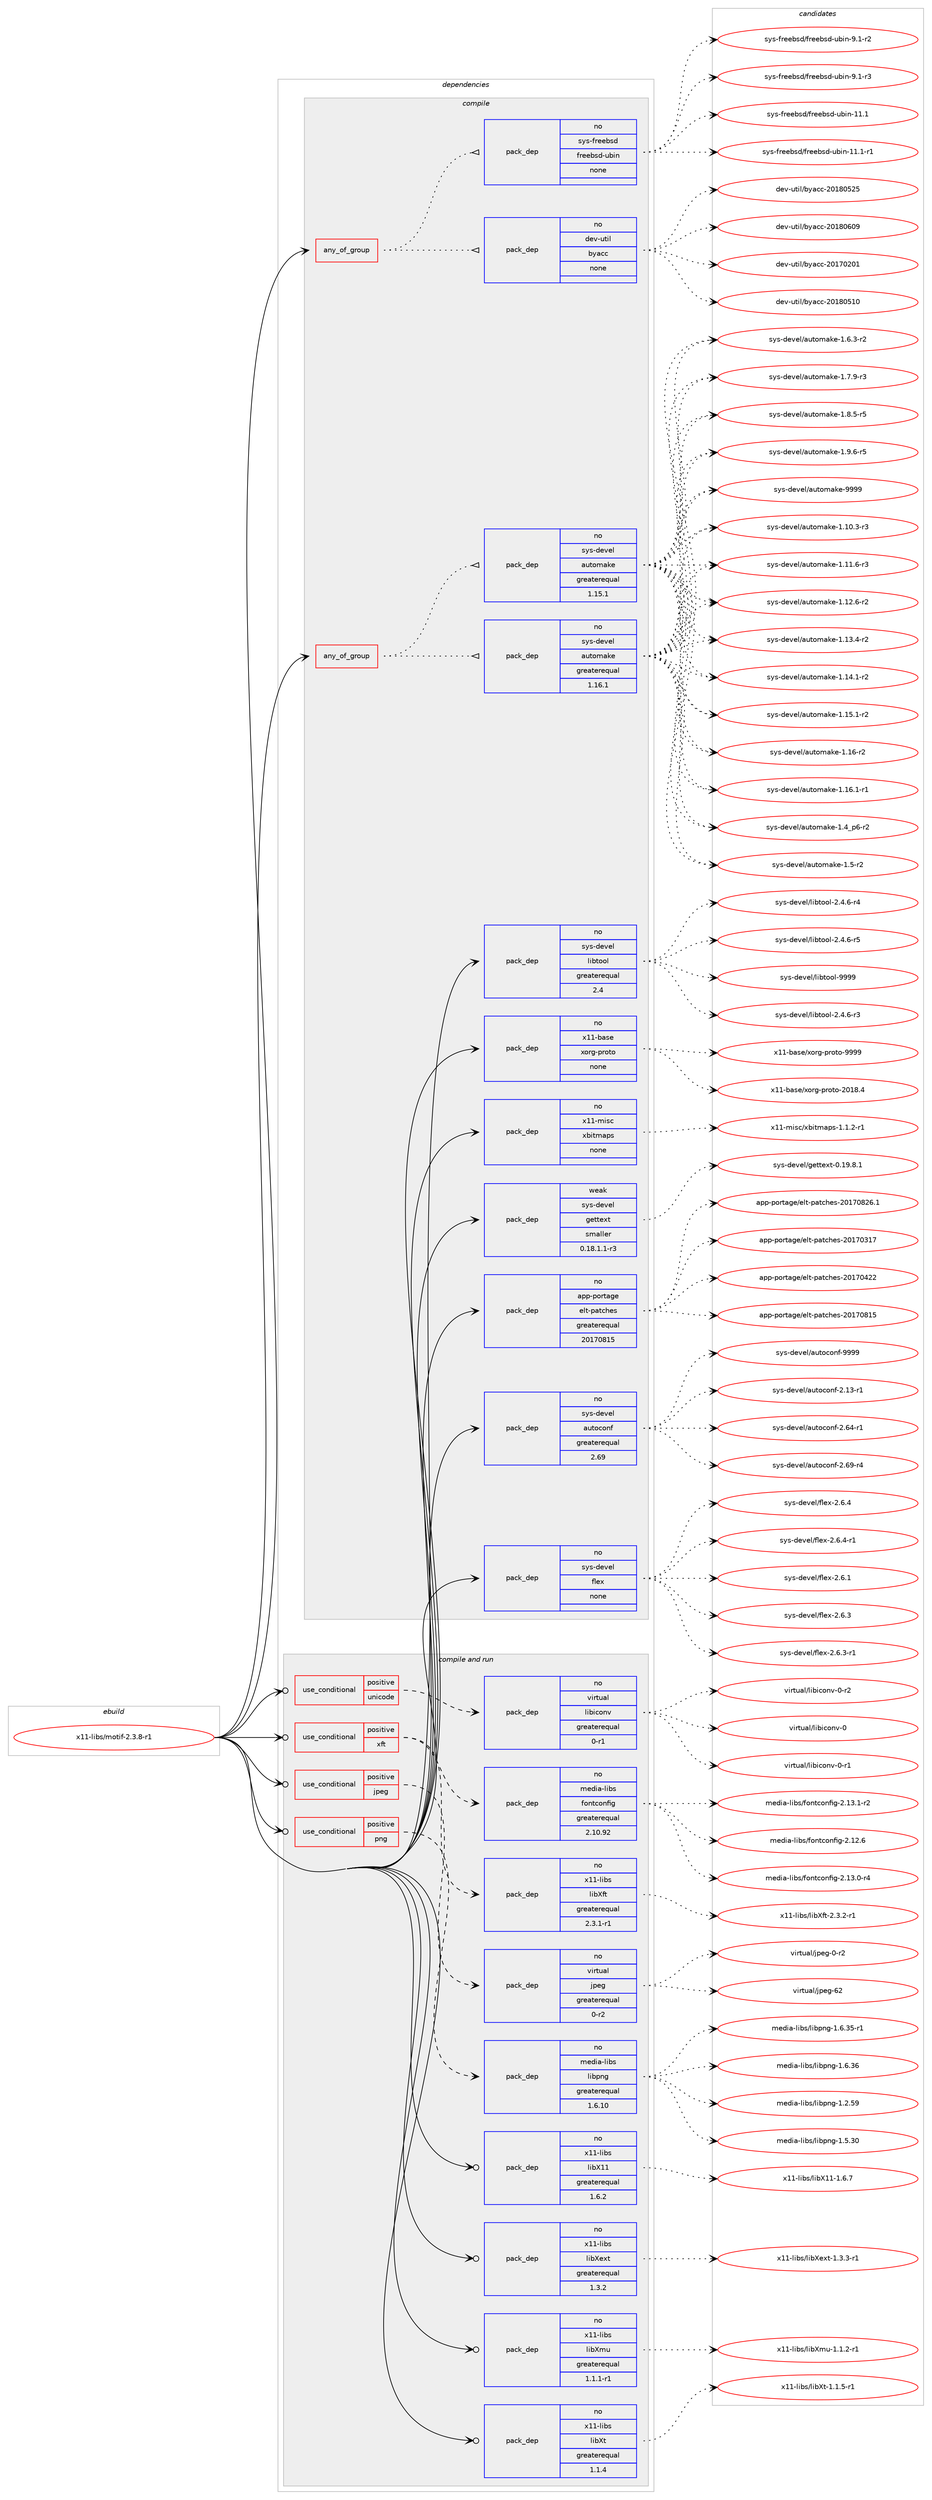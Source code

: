 digraph prolog {

# *************
# Graph options
# *************

newrank=true;
concentrate=true;
compound=true;
graph [rankdir=LR,fontname=Helvetica,fontsize=10,ranksep=1.5];#, ranksep=2.5, nodesep=0.2];
edge  [arrowhead=vee];
node  [fontname=Helvetica,fontsize=10];

# **********
# The ebuild
# **********

subgraph cluster_leftcol {
color=gray;
rank=same;
label=<<i>ebuild</i>>;
id [label="x11-libs/motif-2.3.8-r1", color=red, width=4, href="../x11-libs/motif-2.3.8-r1.svg"];
}

# ****************
# The dependencies
# ****************

subgraph cluster_midcol {
color=gray;
label=<<i>dependencies</i>>;
subgraph cluster_compile {
fillcolor="#eeeeee";
style=filled;
label=<<i>compile</i>>;
subgraph any28606 {
dependency1760944 [label=<<TABLE BORDER="0" CELLBORDER="1" CELLSPACING="0" CELLPADDING="4"><TR><TD CELLPADDING="10">any_of_group</TD></TR></TABLE>>, shape=none, color=red];subgraph pack1265112 {
dependency1760945 [label=<<TABLE BORDER="0" CELLBORDER="1" CELLSPACING="0" CELLPADDING="4" WIDTH="220"><TR><TD ROWSPAN="6" CELLPADDING="30">pack_dep</TD></TR><TR><TD WIDTH="110">no</TD></TR><TR><TD>dev-util</TD></TR><TR><TD>byacc</TD></TR><TR><TD>none</TD></TR><TR><TD></TD></TR></TABLE>>, shape=none, color=blue];
}
dependency1760944:e -> dependency1760945:w [weight=20,style="dotted",arrowhead="oinv"];
subgraph pack1265113 {
dependency1760946 [label=<<TABLE BORDER="0" CELLBORDER="1" CELLSPACING="0" CELLPADDING="4" WIDTH="220"><TR><TD ROWSPAN="6" CELLPADDING="30">pack_dep</TD></TR><TR><TD WIDTH="110">no</TD></TR><TR><TD>sys-freebsd</TD></TR><TR><TD>freebsd-ubin</TD></TR><TR><TD>none</TD></TR><TR><TD></TD></TR></TABLE>>, shape=none, color=blue];
}
dependency1760944:e -> dependency1760946:w [weight=20,style="dotted",arrowhead="oinv"];
}
id:e -> dependency1760944:w [weight=20,style="solid",arrowhead="vee"];
subgraph any28607 {
dependency1760947 [label=<<TABLE BORDER="0" CELLBORDER="1" CELLSPACING="0" CELLPADDING="4"><TR><TD CELLPADDING="10">any_of_group</TD></TR></TABLE>>, shape=none, color=red];subgraph pack1265114 {
dependency1760948 [label=<<TABLE BORDER="0" CELLBORDER="1" CELLSPACING="0" CELLPADDING="4" WIDTH="220"><TR><TD ROWSPAN="6" CELLPADDING="30">pack_dep</TD></TR><TR><TD WIDTH="110">no</TD></TR><TR><TD>sys-devel</TD></TR><TR><TD>automake</TD></TR><TR><TD>greaterequal</TD></TR><TR><TD>1.16.1</TD></TR></TABLE>>, shape=none, color=blue];
}
dependency1760947:e -> dependency1760948:w [weight=20,style="dotted",arrowhead="oinv"];
subgraph pack1265115 {
dependency1760949 [label=<<TABLE BORDER="0" CELLBORDER="1" CELLSPACING="0" CELLPADDING="4" WIDTH="220"><TR><TD ROWSPAN="6" CELLPADDING="30">pack_dep</TD></TR><TR><TD WIDTH="110">no</TD></TR><TR><TD>sys-devel</TD></TR><TR><TD>automake</TD></TR><TR><TD>greaterequal</TD></TR><TR><TD>1.15.1</TD></TR></TABLE>>, shape=none, color=blue];
}
dependency1760947:e -> dependency1760949:w [weight=20,style="dotted",arrowhead="oinv"];
}
id:e -> dependency1760947:w [weight=20,style="solid",arrowhead="vee"];
subgraph pack1265116 {
dependency1760950 [label=<<TABLE BORDER="0" CELLBORDER="1" CELLSPACING="0" CELLPADDING="4" WIDTH="220"><TR><TD ROWSPAN="6" CELLPADDING="30">pack_dep</TD></TR><TR><TD WIDTH="110">no</TD></TR><TR><TD>app-portage</TD></TR><TR><TD>elt-patches</TD></TR><TR><TD>greaterequal</TD></TR><TR><TD>20170815</TD></TR></TABLE>>, shape=none, color=blue];
}
id:e -> dependency1760950:w [weight=20,style="solid",arrowhead="vee"];
subgraph pack1265117 {
dependency1760951 [label=<<TABLE BORDER="0" CELLBORDER="1" CELLSPACING="0" CELLPADDING="4" WIDTH="220"><TR><TD ROWSPAN="6" CELLPADDING="30">pack_dep</TD></TR><TR><TD WIDTH="110">no</TD></TR><TR><TD>sys-devel</TD></TR><TR><TD>autoconf</TD></TR><TR><TD>greaterequal</TD></TR><TR><TD>2.69</TD></TR></TABLE>>, shape=none, color=blue];
}
id:e -> dependency1760951:w [weight=20,style="solid",arrowhead="vee"];
subgraph pack1265118 {
dependency1760952 [label=<<TABLE BORDER="0" CELLBORDER="1" CELLSPACING="0" CELLPADDING="4" WIDTH="220"><TR><TD ROWSPAN="6" CELLPADDING="30">pack_dep</TD></TR><TR><TD WIDTH="110">no</TD></TR><TR><TD>sys-devel</TD></TR><TR><TD>flex</TD></TR><TR><TD>none</TD></TR><TR><TD></TD></TR></TABLE>>, shape=none, color=blue];
}
id:e -> dependency1760952:w [weight=20,style="solid",arrowhead="vee"];
subgraph pack1265119 {
dependency1760953 [label=<<TABLE BORDER="0" CELLBORDER="1" CELLSPACING="0" CELLPADDING="4" WIDTH="220"><TR><TD ROWSPAN="6" CELLPADDING="30">pack_dep</TD></TR><TR><TD WIDTH="110">no</TD></TR><TR><TD>sys-devel</TD></TR><TR><TD>libtool</TD></TR><TR><TD>greaterequal</TD></TR><TR><TD>2.4</TD></TR></TABLE>>, shape=none, color=blue];
}
id:e -> dependency1760953:w [weight=20,style="solid",arrowhead="vee"];
subgraph pack1265120 {
dependency1760954 [label=<<TABLE BORDER="0" CELLBORDER="1" CELLSPACING="0" CELLPADDING="4" WIDTH="220"><TR><TD ROWSPAN="6" CELLPADDING="30">pack_dep</TD></TR><TR><TD WIDTH="110">no</TD></TR><TR><TD>x11-base</TD></TR><TR><TD>xorg-proto</TD></TR><TR><TD>none</TD></TR><TR><TD></TD></TR></TABLE>>, shape=none, color=blue];
}
id:e -> dependency1760954:w [weight=20,style="solid",arrowhead="vee"];
subgraph pack1265121 {
dependency1760955 [label=<<TABLE BORDER="0" CELLBORDER="1" CELLSPACING="0" CELLPADDING="4" WIDTH="220"><TR><TD ROWSPAN="6" CELLPADDING="30">pack_dep</TD></TR><TR><TD WIDTH="110">no</TD></TR><TR><TD>x11-misc</TD></TR><TR><TD>xbitmaps</TD></TR><TR><TD>none</TD></TR><TR><TD></TD></TR></TABLE>>, shape=none, color=blue];
}
id:e -> dependency1760955:w [weight=20,style="solid",arrowhead="vee"];
subgraph pack1265122 {
dependency1760956 [label=<<TABLE BORDER="0" CELLBORDER="1" CELLSPACING="0" CELLPADDING="4" WIDTH="220"><TR><TD ROWSPAN="6" CELLPADDING="30">pack_dep</TD></TR><TR><TD WIDTH="110">weak</TD></TR><TR><TD>sys-devel</TD></TR><TR><TD>gettext</TD></TR><TR><TD>smaller</TD></TR><TR><TD>0.18.1.1-r3</TD></TR></TABLE>>, shape=none, color=blue];
}
id:e -> dependency1760956:w [weight=20,style="solid",arrowhead="vee"];
}
subgraph cluster_compileandrun {
fillcolor="#eeeeee";
style=filled;
label=<<i>compile and run</i>>;
subgraph cond466218 {
dependency1760957 [label=<<TABLE BORDER="0" CELLBORDER="1" CELLSPACING="0" CELLPADDING="4"><TR><TD ROWSPAN="3" CELLPADDING="10">use_conditional</TD></TR><TR><TD>positive</TD></TR><TR><TD>jpeg</TD></TR></TABLE>>, shape=none, color=red];
subgraph pack1265123 {
dependency1760958 [label=<<TABLE BORDER="0" CELLBORDER="1" CELLSPACING="0" CELLPADDING="4" WIDTH="220"><TR><TD ROWSPAN="6" CELLPADDING="30">pack_dep</TD></TR><TR><TD WIDTH="110">no</TD></TR><TR><TD>virtual</TD></TR><TR><TD>jpeg</TD></TR><TR><TD>greaterequal</TD></TR><TR><TD>0-r2</TD></TR></TABLE>>, shape=none, color=blue];
}
dependency1760957:e -> dependency1760958:w [weight=20,style="dashed",arrowhead="vee"];
}
id:e -> dependency1760957:w [weight=20,style="solid",arrowhead="odotvee"];
subgraph cond466219 {
dependency1760959 [label=<<TABLE BORDER="0" CELLBORDER="1" CELLSPACING="0" CELLPADDING="4"><TR><TD ROWSPAN="3" CELLPADDING="10">use_conditional</TD></TR><TR><TD>positive</TD></TR><TR><TD>png</TD></TR></TABLE>>, shape=none, color=red];
subgraph pack1265124 {
dependency1760960 [label=<<TABLE BORDER="0" CELLBORDER="1" CELLSPACING="0" CELLPADDING="4" WIDTH="220"><TR><TD ROWSPAN="6" CELLPADDING="30">pack_dep</TD></TR><TR><TD WIDTH="110">no</TD></TR><TR><TD>media-libs</TD></TR><TR><TD>libpng</TD></TR><TR><TD>greaterequal</TD></TR><TR><TD>1.6.10</TD></TR></TABLE>>, shape=none, color=blue];
}
dependency1760959:e -> dependency1760960:w [weight=20,style="dashed",arrowhead="vee"];
}
id:e -> dependency1760959:w [weight=20,style="solid",arrowhead="odotvee"];
subgraph cond466220 {
dependency1760961 [label=<<TABLE BORDER="0" CELLBORDER="1" CELLSPACING="0" CELLPADDING="4"><TR><TD ROWSPAN="3" CELLPADDING="10">use_conditional</TD></TR><TR><TD>positive</TD></TR><TR><TD>unicode</TD></TR></TABLE>>, shape=none, color=red];
subgraph pack1265125 {
dependency1760962 [label=<<TABLE BORDER="0" CELLBORDER="1" CELLSPACING="0" CELLPADDING="4" WIDTH="220"><TR><TD ROWSPAN="6" CELLPADDING="30">pack_dep</TD></TR><TR><TD WIDTH="110">no</TD></TR><TR><TD>virtual</TD></TR><TR><TD>libiconv</TD></TR><TR><TD>greaterequal</TD></TR><TR><TD>0-r1</TD></TR></TABLE>>, shape=none, color=blue];
}
dependency1760961:e -> dependency1760962:w [weight=20,style="dashed",arrowhead="vee"];
}
id:e -> dependency1760961:w [weight=20,style="solid",arrowhead="odotvee"];
subgraph cond466221 {
dependency1760963 [label=<<TABLE BORDER="0" CELLBORDER="1" CELLSPACING="0" CELLPADDING="4"><TR><TD ROWSPAN="3" CELLPADDING="10">use_conditional</TD></TR><TR><TD>positive</TD></TR><TR><TD>xft</TD></TR></TABLE>>, shape=none, color=red];
subgraph pack1265126 {
dependency1760964 [label=<<TABLE BORDER="0" CELLBORDER="1" CELLSPACING="0" CELLPADDING="4" WIDTH="220"><TR><TD ROWSPAN="6" CELLPADDING="30">pack_dep</TD></TR><TR><TD WIDTH="110">no</TD></TR><TR><TD>media-libs</TD></TR><TR><TD>fontconfig</TD></TR><TR><TD>greaterequal</TD></TR><TR><TD>2.10.92</TD></TR></TABLE>>, shape=none, color=blue];
}
dependency1760963:e -> dependency1760964:w [weight=20,style="dashed",arrowhead="vee"];
subgraph pack1265127 {
dependency1760965 [label=<<TABLE BORDER="0" CELLBORDER="1" CELLSPACING="0" CELLPADDING="4" WIDTH="220"><TR><TD ROWSPAN="6" CELLPADDING="30">pack_dep</TD></TR><TR><TD WIDTH="110">no</TD></TR><TR><TD>x11-libs</TD></TR><TR><TD>libXft</TD></TR><TR><TD>greaterequal</TD></TR><TR><TD>2.3.1-r1</TD></TR></TABLE>>, shape=none, color=blue];
}
dependency1760963:e -> dependency1760965:w [weight=20,style="dashed",arrowhead="vee"];
}
id:e -> dependency1760963:w [weight=20,style="solid",arrowhead="odotvee"];
subgraph pack1265128 {
dependency1760966 [label=<<TABLE BORDER="0" CELLBORDER="1" CELLSPACING="0" CELLPADDING="4" WIDTH="220"><TR><TD ROWSPAN="6" CELLPADDING="30">pack_dep</TD></TR><TR><TD WIDTH="110">no</TD></TR><TR><TD>x11-libs</TD></TR><TR><TD>libX11</TD></TR><TR><TD>greaterequal</TD></TR><TR><TD>1.6.2</TD></TR></TABLE>>, shape=none, color=blue];
}
id:e -> dependency1760966:w [weight=20,style="solid",arrowhead="odotvee"];
subgraph pack1265129 {
dependency1760967 [label=<<TABLE BORDER="0" CELLBORDER="1" CELLSPACING="0" CELLPADDING="4" WIDTH="220"><TR><TD ROWSPAN="6" CELLPADDING="30">pack_dep</TD></TR><TR><TD WIDTH="110">no</TD></TR><TR><TD>x11-libs</TD></TR><TR><TD>libXext</TD></TR><TR><TD>greaterequal</TD></TR><TR><TD>1.3.2</TD></TR></TABLE>>, shape=none, color=blue];
}
id:e -> dependency1760967:w [weight=20,style="solid",arrowhead="odotvee"];
subgraph pack1265130 {
dependency1760968 [label=<<TABLE BORDER="0" CELLBORDER="1" CELLSPACING="0" CELLPADDING="4" WIDTH="220"><TR><TD ROWSPAN="6" CELLPADDING="30">pack_dep</TD></TR><TR><TD WIDTH="110">no</TD></TR><TR><TD>x11-libs</TD></TR><TR><TD>libXmu</TD></TR><TR><TD>greaterequal</TD></TR><TR><TD>1.1.1-r1</TD></TR></TABLE>>, shape=none, color=blue];
}
id:e -> dependency1760968:w [weight=20,style="solid",arrowhead="odotvee"];
subgraph pack1265131 {
dependency1760969 [label=<<TABLE BORDER="0" CELLBORDER="1" CELLSPACING="0" CELLPADDING="4" WIDTH="220"><TR><TD ROWSPAN="6" CELLPADDING="30">pack_dep</TD></TR><TR><TD WIDTH="110">no</TD></TR><TR><TD>x11-libs</TD></TR><TR><TD>libXt</TD></TR><TR><TD>greaterequal</TD></TR><TR><TD>1.1.4</TD></TR></TABLE>>, shape=none, color=blue];
}
id:e -> dependency1760969:w [weight=20,style="solid",arrowhead="odotvee"];
}
subgraph cluster_run {
fillcolor="#eeeeee";
style=filled;
label=<<i>run</i>>;
}
}

# **************
# The candidates
# **************

subgraph cluster_choices {
rank=same;
color=gray;
label=<<i>candidates</i>>;

subgraph choice1265112 {
color=black;
nodesep=1;
choice100101118451171161051084798121979999455048495548504849 [label="dev-util/byacc-20170201", color=red, width=4,href="../dev-util/byacc-20170201.svg"];
choice100101118451171161051084798121979999455048495648534948 [label="dev-util/byacc-20180510", color=red, width=4,href="../dev-util/byacc-20180510.svg"];
choice100101118451171161051084798121979999455048495648535053 [label="dev-util/byacc-20180525", color=red, width=4,href="../dev-util/byacc-20180525.svg"];
choice100101118451171161051084798121979999455048495648544857 [label="dev-util/byacc-20180609", color=red, width=4,href="../dev-util/byacc-20180609.svg"];
dependency1760945:e -> choice100101118451171161051084798121979999455048495548504849:w [style=dotted,weight="100"];
dependency1760945:e -> choice100101118451171161051084798121979999455048495648534948:w [style=dotted,weight="100"];
dependency1760945:e -> choice100101118451171161051084798121979999455048495648535053:w [style=dotted,weight="100"];
dependency1760945:e -> choice100101118451171161051084798121979999455048495648544857:w [style=dotted,weight="100"];
}
subgraph choice1265113 {
color=black;
nodesep=1;
choice1151211154510211410110198115100471021141011019811510045117981051104549494649 [label="sys-freebsd/freebsd-ubin-11.1", color=red, width=4,href="../sys-freebsd/freebsd-ubin-11.1.svg"];
choice11512111545102114101101981151004710211410110198115100451179810511045494946494511449 [label="sys-freebsd/freebsd-ubin-11.1-r1", color=red, width=4,href="../sys-freebsd/freebsd-ubin-11.1-r1.svg"];
choice115121115451021141011019811510047102114101101981151004511798105110455746494511450 [label="sys-freebsd/freebsd-ubin-9.1-r2", color=red, width=4,href="../sys-freebsd/freebsd-ubin-9.1-r2.svg"];
choice115121115451021141011019811510047102114101101981151004511798105110455746494511451 [label="sys-freebsd/freebsd-ubin-9.1-r3", color=red, width=4,href="../sys-freebsd/freebsd-ubin-9.1-r3.svg"];
dependency1760946:e -> choice1151211154510211410110198115100471021141011019811510045117981051104549494649:w [style=dotted,weight="100"];
dependency1760946:e -> choice11512111545102114101101981151004710211410110198115100451179810511045494946494511449:w [style=dotted,weight="100"];
dependency1760946:e -> choice115121115451021141011019811510047102114101101981151004511798105110455746494511450:w [style=dotted,weight="100"];
dependency1760946:e -> choice115121115451021141011019811510047102114101101981151004511798105110455746494511451:w [style=dotted,weight="100"];
}
subgraph choice1265114 {
color=black;
nodesep=1;
choice11512111545100101118101108479711711611110997107101454946494846514511451 [label="sys-devel/automake-1.10.3-r3", color=red, width=4,href="../sys-devel/automake-1.10.3-r3.svg"];
choice11512111545100101118101108479711711611110997107101454946494946544511451 [label="sys-devel/automake-1.11.6-r3", color=red, width=4,href="../sys-devel/automake-1.11.6-r3.svg"];
choice11512111545100101118101108479711711611110997107101454946495046544511450 [label="sys-devel/automake-1.12.6-r2", color=red, width=4,href="../sys-devel/automake-1.12.6-r2.svg"];
choice11512111545100101118101108479711711611110997107101454946495146524511450 [label="sys-devel/automake-1.13.4-r2", color=red, width=4,href="../sys-devel/automake-1.13.4-r2.svg"];
choice11512111545100101118101108479711711611110997107101454946495246494511450 [label="sys-devel/automake-1.14.1-r2", color=red, width=4,href="../sys-devel/automake-1.14.1-r2.svg"];
choice11512111545100101118101108479711711611110997107101454946495346494511450 [label="sys-devel/automake-1.15.1-r2", color=red, width=4,href="../sys-devel/automake-1.15.1-r2.svg"];
choice1151211154510010111810110847971171161111099710710145494649544511450 [label="sys-devel/automake-1.16-r2", color=red, width=4,href="../sys-devel/automake-1.16-r2.svg"];
choice11512111545100101118101108479711711611110997107101454946495446494511449 [label="sys-devel/automake-1.16.1-r1", color=red, width=4,href="../sys-devel/automake-1.16.1-r1.svg"];
choice115121115451001011181011084797117116111109971071014549465295112544511450 [label="sys-devel/automake-1.4_p6-r2", color=red, width=4,href="../sys-devel/automake-1.4_p6-r2.svg"];
choice11512111545100101118101108479711711611110997107101454946534511450 [label="sys-devel/automake-1.5-r2", color=red, width=4,href="../sys-devel/automake-1.5-r2.svg"];
choice115121115451001011181011084797117116111109971071014549465446514511450 [label="sys-devel/automake-1.6.3-r2", color=red, width=4,href="../sys-devel/automake-1.6.3-r2.svg"];
choice115121115451001011181011084797117116111109971071014549465546574511451 [label="sys-devel/automake-1.7.9-r3", color=red, width=4,href="../sys-devel/automake-1.7.9-r3.svg"];
choice115121115451001011181011084797117116111109971071014549465646534511453 [label="sys-devel/automake-1.8.5-r5", color=red, width=4,href="../sys-devel/automake-1.8.5-r5.svg"];
choice115121115451001011181011084797117116111109971071014549465746544511453 [label="sys-devel/automake-1.9.6-r5", color=red, width=4,href="../sys-devel/automake-1.9.6-r5.svg"];
choice115121115451001011181011084797117116111109971071014557575757 [label="sys-devel/automake-9999", color=red, width=4,href="../sys-devel/automake-9999.svg"];
dependency1760948:e -> choice11512111545100101118101108479711711611110997107101454946494846514511451:w [style=dotted,weight="100"];
dependency1760948:e -> choice11512111545100101118101108479711711611110997107101454946494946544511451:w [style=dotted,weight="100"];
dependency1760948:e -> choice11512111545100101118101108479711711611110997107101454946495046544511450:w [style=dotted,weight="100"];
dependency1760948:e -> choice11512111545100101118101108479711711611110997107101454946495146524511450:w [style=dotted,weight="100"];
dependency1760948:e -> choice11512111545100101118101108479711711611110997107101454946495246494511450:w [style=dotted,weight="100"];
dependency1760948:e -> choice11512111545100101118101108479711711611110997107101454946495346494511450:w [style=dotted,weight="100"];
dependency1760948:e -> choice1151211154510010111810110847971171161111099710710145494649544511450:w [style=dotted,weight="100"];
dependency1760948:e -> choice11512111545100101118101108479711711611110997107101454946495446494511449:w [style=dotted,weight="100"];
dependency1760948:e -> choice115121115451001011181011084797117116111109971071014549465295112544511450:w [style=dotted,weight="100"];
dependency1760948:e -> choice11512111545100101118101108479711711611110997107101454946534511450:w [style=dotted,weight="100"];
dependency1760948:e -> choice115121115451001011181011084797117116111109971071014549465446514511450:w [style=dotted,weight="100"];
dependency1760948:e -> choice115121115451001011181011084797117116111109971071014549465546574511451:w [style=dotted,weight="100"];
dependency1760948:e -> choice115121115451001011181011084797117116111109971071014549465646534511453:w [style=dotted,weight="100"];
dependency1760948:e -> choice115121115451001011181011084797117116111109971071014549465746544511453:w [style=dotted,weight="100"];
dependency1760948:e -> choice115121115451001011181011084797117116111109971071014557575757:w [style=dotted,weight="100"];
}
subgraph choice1265115 {
color=black;
nodesep=1;
choice11512111545100101118101108479711711611110997107101454946494846514511451 [label="sys-devel/automake-1.10.3-r3", color=red, width=4,href="../sys-devel/automake-1.10.3-r3.svg"];
choice11512111545100101118101108479711711611110997107101454946494946544511451 [label="sys-devel/automake-1.11.6-r3", color=red, width=4,href="../sys-devel/automake-1.11.6-r3.svg"];
choice11512111545100101118101108479711711611110997107101454946495046544511450 [label="sys-devel/automake-1.12.6-r2", color=red, width=4,href="../sys-devel/automake-1.12.6-r2.svg"];
choice11512111545100101118101108479711711611110997107101454946495146524511450 [label="sys-devel/automake-1.13.4-r2", color=red, width=4,href="../sys-devel/automake-1.13.4-r2.svg"];
choice11512111545100101118101108479711711611110997107101454946495246494511450 [label="sys-devel/automake-1.14.1-r2", color=red, width=4,href="../sys-devel/automake-1.14.1-r2.svg"];
choice11512111545100101118101108479711711611110997107101454946495346494511450 [label="sys-devel/automake-1.15.1-r2", color=red, width=4,href="../sys-devel/automake-1.15.1-r2.svg"];
choice1151211154510010111810110847971171161111099710710145494649544511450 [label="sys-devel/automake-1.16-r2", color=red, width=4,href="../sys-devel/automake-1.16-r2.svg"];
choice11512111545100101118101108479711711611110997107101454946495446494511449 [label="sys-devel/automake-1.16.1-r1", color=red, width=4,href="../sys-devel/automake-1.16.1-r1.svg"];
choice115121115451001011181011084797117116111109971071014549465295112544511450 [label="sys-devel/automake-1.4_p6-r2", color=red, width=4,href="../sys-devel/automake-1.4_p6-r2.svg"];
choice11512111545100101118101108479711711611110997107101454946534511450 [label="sys-devel/automake-1.5-r2", color=red, width=4,href="../sys-devel/automake-1.5-r2.svg"];
choice115121115451001011181011084797117116111109971071014549465446514511450 [label="sys-devel/automake-1.6.3-r2", color=red, width=4,href="../sys-devel/automake-1.6.3-r2.svg"];
choice115121115451001011181011084797117116111109971071014549465546574511451 [label="sys-devel/automake-1.7.9-r3", color=red, width=4,href="../sys-devel/automake-1.7.9-r3.svg"];
choice115121115451001011181011084797117116111109971071014549465646534511453 [label="sys-devel/automake-1.8.5-r5", color=red, width=4,href="../sys-devel/automake-1.8.5-r5.svg"];
choice115121115451001011181011084797117116111109971071014549465746544511453 [label="sys-devel/automake-1.9.6-r5", color=red, width=4,href="../sys-devel/automake-1.9.6-r5.svg"];
choice115121115451001011181011084797117116111109971071014557575757 [label="sys-devel/automake-9999", color=red, width=4,href="../sys-devel/automake-9999.svg"];
dependency1760949:e -> choice11512111545100101118101108479711711611110997107101454946494846514511451:w [style=dotted,weight="100"];
dependency1760949:e -> choice11512111545100101118101108479711711611110997107101454946494946544511451:w [style=dotted,weight="100"];
dependency1760949:e -> choice11512111545100101118101108479711711611110997107101454946495046544511450:w [style=dotted,weight="100"];
dependency1760949:e -> choice11512111545100101118101108479711711611110997107101454946495146524511450:w [style=dotted,weight="100"];
dependency1760949:e -> choice11512111545100101118101108479711711611110997107101454946495246494511450:w [style=dotted,weight="100"];
dependency1760949:e -> choice11512111545100101118101108479711711611110997107101454946495346494511450:w [style=dotted,weight="100"];
dependency1760949:e -> choice1151211154510010111810110847971171161111099710710145494649544511450:w [style=dotted,weight="100"];
dependency1760949:e -> choice11512111545100101118101108479711711611110997107101454946495446494511449:w [style=dotted,weight="100"];
dependency1760949:e -> choice115121115451001011181011084797117116111109971071014549465295112544511450:w [style=dotted,weight="100"];
dependency1760949:e -> choice11512111545100101118101108479711711611110997107101454946534511450:w [style=dotted,weight="100"];
dependency1760949:e -> choice115121115451001011181011084797117116111109971071014549465446514511450:w [style=dotted,weight="100"];
dependency1760949:e -> choice115121115451001011181011084797117116111109971071014549465546574511451:w [style=dotted,weight="100"];
dependency1760949:e -> choice115121115451001011181011084797117116111109971071014549465646534511453:w [style=dotted,weight="100"];
dependency1760949:e -> choice115121115451001011181011084797117116111109971071014549465746544511453:w [style=dotted,weight="100"];
dependency1760949:e -> choice115121115451001011181011084797117116111109971071014557575757:w [style=dotted,weight="100"];
}
subgraph choice1265116 {
color=black;
nodesep=1;
choice97112112451121111141169710310147101108116451129711699104101115455048495548514955 [label="app-portage/elt-patches-20170317", color=red, width=4,href="../app-portage/elt-patches-20170317.svg"];
choice97112112451121111141169710310147101108116451129711699104101115455048495548525050 [label="app-portage/elt-patches-20170422", color=red, width=4,href="../app-portage/elt-patches-20170422.svg"];
choice97112112451121111141169710310147101108116451129711699104101115455048495548564953 [label="app-portage/elt-patches-20170815", color=red, width=4,href="../app-portage/elt-patches-20170815.svg"];
choice971121124511211111411697103101471011081164511297116991041011154550484955485650544649 [label="app-portage/elt-patches-20170826.1", color=red, width=4,href="../app-portage/elt-patches-20170826.1.svg"];
dependency1760950:e -> choice97112112451121111141169710310147101108116451129711699104101115455048495548514955:w [style=dotted,weight="100"];
dependency1760950:e -> choice97112112451121111141169710310147101108116451129711699104101115455048495548525050:w [style=dotted,weight="100"];
dependency1760950:e -> choice97112112451121111141169710310147101108116451129711699104101115455048495548564953:w [style=dotted,weight="100"];
dependency1760950:e -> choice971121124511211111411697103101471011081164511297116991041011154550484955485650544649:w [style=dotted,weight="100"];
}
subgraph choice1265117 {
color=black;
nodesep=1;
choice1151211154510010111810110847971171161119911111010245504649514511449 [label="sys-devel/autoconf-2.13-r1", color=red, width=4,href="../sys-devel/autoconf-2.13-r1.svg"];
choice1151211154510010111810110847971171161119911111010245504654524511449 [label="sys-devel/autoconf-2.64-r1", color=red, width=4,href="../sys-devel/autoconf-2.64-r1.svg"];
choice1151211154510010111810110847971171161119911111010245504654574511452 [label="sys-devel/autoconf-2.69-r4", color=red, width=4,href="../sys-devel/autoconf-2.69-r4.svg"];
choice115121115451001011181011084797117116111991111101024557575757 [label="sys-devel/autoconf-9999", color=red, width=4,href="../sys-devel/autoconf-9999.svg"];
dependency1760951:e -> choice1151211154510010111810110847971171161119911111010245504649514511449:w [style=dotted,weight="100"];
dependency1760951:e -> choice1151211154510010111810110847971171161119911111010245504654524511449:w [style=dotted,weight="100"];
dependency1760951:e -> choice1151211154510010111810110847971171161119911111010245504654574511452:w [style=dotted,weight="100"];
dependency1760951:e -> choice115121115451001011181011084797117116111991111101024557575757:w [style=dotted,weight="100"];
}
subgraph choice1265118 {
color=black;
nodesep=1;
choice1151211154510010111810110847102108101120455046544649 [label="sys-devel/flex-2.6.1", color=red, width=4,href="../sys-devel/flex-2.6.1.svg"];
choice1151211154510010111810110847102108101120455046544651 [label="sys-devel/flex-2.6.3", color=red, width=4,href="../sys-devel/flex-2.6.3.svg"];
choice11512111545100101118101108471021081011204550465446514511449 [label="sys-devel/flex-2.6.3-r1", color=red, width=4,href="../sys-devel/flex-2.6.3-r1.svg"];
choice1151211154510010111810110847102108101120455046544652 [label="sys-devel/flex-2.6.4", color=red, width=4,href="../sys-devel/flex-2.6.4.svg"];
choice11512111545100101118101108471021081011204550465446524511449 [label="sys-devel/flex-2.6.4-r1", color=red, width=4,href="../sys-devel/flex-2.6.4-r1.svg"];
dependency1760952:e -> choice1151211154510010111810110847102108101120455046544649:w [style=dotted,weight="100"];
dependency1760952:e -> choice1151211154510010111810110847102108101120455046544651:w [style=dotted,weight="100"];
dependency1760952:e -> choice11512111545100101118101108471021081011204550465446514511449:w [style=dotted,weight="100"];
dependency1760952:e -> choice1151211154510010111810110847102108101120455046544652:w [style=dotted,weight="100"];
dependency1760952:e -> choice11512111545100101118101108471021081011204550465446524511449:w [style=dotted,weight="100"];
}
subgraph choice1265119 {
color=black;
nodesep=1;
choice1151211154510010111810110847108105981161111111084550465246544511451 [label="sys-devel/libtool-2.4.6-r3", color=red, width=4,href="../sys-devel/libtool-2.4.6-r3.svg"];
choice1151211154510010111810110847108105981161111111084550465246544511452 [label="sys-devel/libtool-2.4.6-r4", color=red, width=4,href="../sys-devel/libtool-2.4.6-r4.svg"];
choice1151211154510010111810110847108105981161111111084550465246544511453 [label="sys-devel/libtool-2.4.6-r5", color=red, width=4,href="../sys-devel/libtool-2.4.6-r5.svg"];
choice1151211154510010111810110847108105981161111111084557575757 [label="sys-devel/libtool-9999", color=red, width=4,href="../sys-devel/libtool-9999.svg"];
dependency1760953:e -> choice1151211154510010111810110847108105981161111111084550465246544511451:w [style=dotted,weight="100"];
dependency1760953:e -> choice1151211154510010111810110847108105981161111111084550465246544511452:w [style=dotted,weight="100"];
dependency1760953:e -> choice1151211154510010111810110847108105981161111111084550465246544511453:w [style=dotted,weight="100"];
dependency1760953:e -> choice1151211154510010111810110847108105981161111111084557575757:w [style=dotted,weight="100"];
}
subgraph choice1265120 {
color=black;
nodesep=1;
choice1204949459897115101471201111141034511211411111611145504849564652 [label="x11-base/xorg-proto-2018.4", color=red, width=4,href="../x11-base/xorg-proto-2018.4.svg"];
choice120494945989711510147120111114103451121141111161114557575757 [label="x11-base/xorg-proto-9999", color=red, width=4,href="../x11-base/xorg-proto-9999.svg"];
dependency1760954:e -> choice1204949459897115101471201111141034511211411111611145504849564652:w [style=dotted,weight="100"];
dependency1760954:e -> choice120494945989711510147120111114103451121141111161114557575757:w [style=dotted,weight="100"];
}
subgraph choice1265121 {
color=black;
nodesep=1;
choice120494945109105115994712098105116109971121154549464946504511449 [label="x11-misc/xbitmaps-1.1.2-r1", color=red, width=4,href="../x11-misc/xbitmaps-1.1.2-r1.svg"];
dependency1760955:e -> choice120494945109105115994712098105116109971121154549464946504511449:w [style=dotted,weight="100"];
}
subgraph choice1265122 {
color=black;
nodesep=1;
choice1151211154510010111810110847103101116116101120116454846495746564649 [label="sys-devel/gettext-0.19.8.1", color=red, width=4,href="../sys-devel/gettext-0.19.8.1.svg"];
dependency1760956:e -> choice1151211154510010111810110847103101116116101120116454846495746564649:w [style=dotted,weight="100"];
}
subgraph choice1265123 {
color=black;
nodesep=1;
choice118105114116117971084710611210110345484511450 [label="virtual/jpeg-0-r2", color=red, width=4,href="../virtual/jpeg-0-r2.svg"];
choice1181051141161179710847106112101103455450 [label="virtual/jpeg-62", color=red, width=4,href="../virtual/jpeg-62.svg"];
dependency1760958:e -> choice118105114116117971084710611210110345484511450:w [style=dotted,weight="100"];
dependency1760958:e -> choice1181051141161179710847106112101103455450:w [style=dotted,weight="100"];
}
subgraph choice1265124 {
color=black;
nodesep=1;
choice109101100105974510810598115471081059811211010345494650465357 [label="media-libs/libpng-1.2.59", color=red, width=4,href="../media-libs/libpng-1.2.59.svg"];
choice109101100105974510810598115471081059811211010345494653465148 [label="media-libs/libpng-1.5.30", color=red, width=4,href="../media-libs/libpng-1.5.30.svg"];
choice1091011001059745108105981154710810598112110103454946544651534511449 [label="media-libs/libpng-1.6.35-r1", color=red, width=4,href="../media-libs/libpng-1.6.35-r1.svg"];
choice109101100105974510810598115471081059811211010345494654465154 [label="media-libs/libpng-1.6.36", color=red, width=4,href="../media-libs/libpng-1.6.36.svg"];
dependency1760960:e -> choice109101100105974510810598115471081059811211010345494650465357:w [style=dotted,weight="100"];
dependency1760960:e -> choice109101100105974510810598115471081059811211010345494653465148:w [style=dotted,weight="100"];
dependency1760960:e -> choice1091011001059745108105981154710810598112110103454946544651534511449:w [style=dotted,weight="100"];
dependency1760960:e -> choice109101100105974510810598115471081059811211010345494654465154:w [style=dotted,weight="100"];
}
subgraph choice1265125 {
color=black;
nodesep=1;
choice118105114116117971084710810598105991111101184548 [label="virtual/libiconv-0", color=red, width=4,href="../virtual/libiconv-0.svg"];
choice1181051141161179710847108105981059911111011845484511449 [label="virtual/libiconv-0-r1", color=red, width=4,href="../virtual/libiconv-0-r1.svg"];
choice1181051141161179710847108105981059911111011845484511450 [label="virtual/libiconv-0-r2", color=red, width=4,href="../virtual/libiconv-0-r2.svg"];
dependency1760962:e -> choice118105114116117971084710810598105991111101184548:w [style=dotted,weight="100"];
dependency1760962:e -> choice1181051141161179710847108105981059911111011845484511449:w [style=dotted,weight="100"];
dependency1760962:e -> choice1181051141161179710847108105981059911111011845484511450:w [style=dotted,weight="100"];
}
subgraph choice1265126 {
color=black;
nodesep=1;
choice109101100105974510810598115471021111101169911111010210510345504649504654 [label="media-libs/fontconfig-2.12.6", color=red, width=4,href="../media-libs/fontconfig-2.12.6.svg"];
choice1091011001059745108105981154710211111011699111110102105103455046495146484511452 [label="media-libs/fontconfig-2.13.0-r4", color=red, width=4,href="../media-libs/fontconfig-2.13.0-r4.svg"];
choice1091011001059745108105981154710211111011699111110102105103455046495146494511450 [label="media-libs/fontconfig-2.13.1-r2", color=red, width=4,href="../media-libs/fontconfig-2.13.1-r2.svg"];
dependency1760964:e -> choice109101100105974510810598115471021111101169911111010210510345504649504654:w [style=dotted,weight="100"];
dependency1760964:e -> choice1091011001059745108105981154710211111011699111110102105103455046495146484511452:w [style=dotted,weight="100"];
dependency1760964:e -> choice1091011001059745108105981154710211111011699111110102105103455046495146494511450:w [style=dotted,weight="100"];
}
subgraph choice1265127 {
color=black;
nodesep=1;
choice120494945108105981154710810598881021164550465146504511449 [label="x11-libs/libXft-2.3.2-r1", color=red, width=4,href="../x11-libs/libXft-2.3.2-r1.svg"];
dependency1760965:e -> choice120494945108105981154710810598881021164550465146504511449:w [style=dotted,weight="100"];
}
subgraph choice1265128 {
color=black;
nodesep=1;
choice120494945108105981154710810598884949454946544655 [label="x11-libs/libX11-1.6.7", color=red, width=4,href="../x11-libs/libX11-1.6.7.svg"];
dependency1760966:e -> choice120494945108105981154710810598884949454946544655:w [style=dotted,weight="100"];
}
subgraph choice1265129 {
color=black;
nodesep=1;
choice120494945108105981154710810598881011201164549465146514511449 [label="x11-libs/libXext-1.3.3-r1", color=red, width=4,href="../x11-libs/libXext-1.3.3-r1.svg"];
dependency1760967:e -> choice120494945108105981154710810598881011201164549465146514511449:w [style=dotted,weight="100"];
}
subgraph choice1265130 {
color=black;
nodesep=1;
choice120494945108105981154710810598881091174549464946504511449 [label="x11-libs/libXmu-1.1.2-r1", color=red, width=4,href="../x11-libs/libXmu-1.1.2-r1.svg"];
dependency1760968:e -> choice120494945108105981154710810598881091174549464946504511449:w [style=dotted,weight="100"];
}
subgraph choice1265131 {
color=black;
nodesep=1;
choice120494945108105981154710810598881164549464946534511449 [label="x11-libs/libXt-1.1.5-r1", color=red, width=4,href="../x11-libs/libXt-1.1.5-r1.svg"];
dependency1760969:e -> choice120494945108105981154710810598881164549464946534511449:w [style=dotted,weight="100"];
}
}

}
